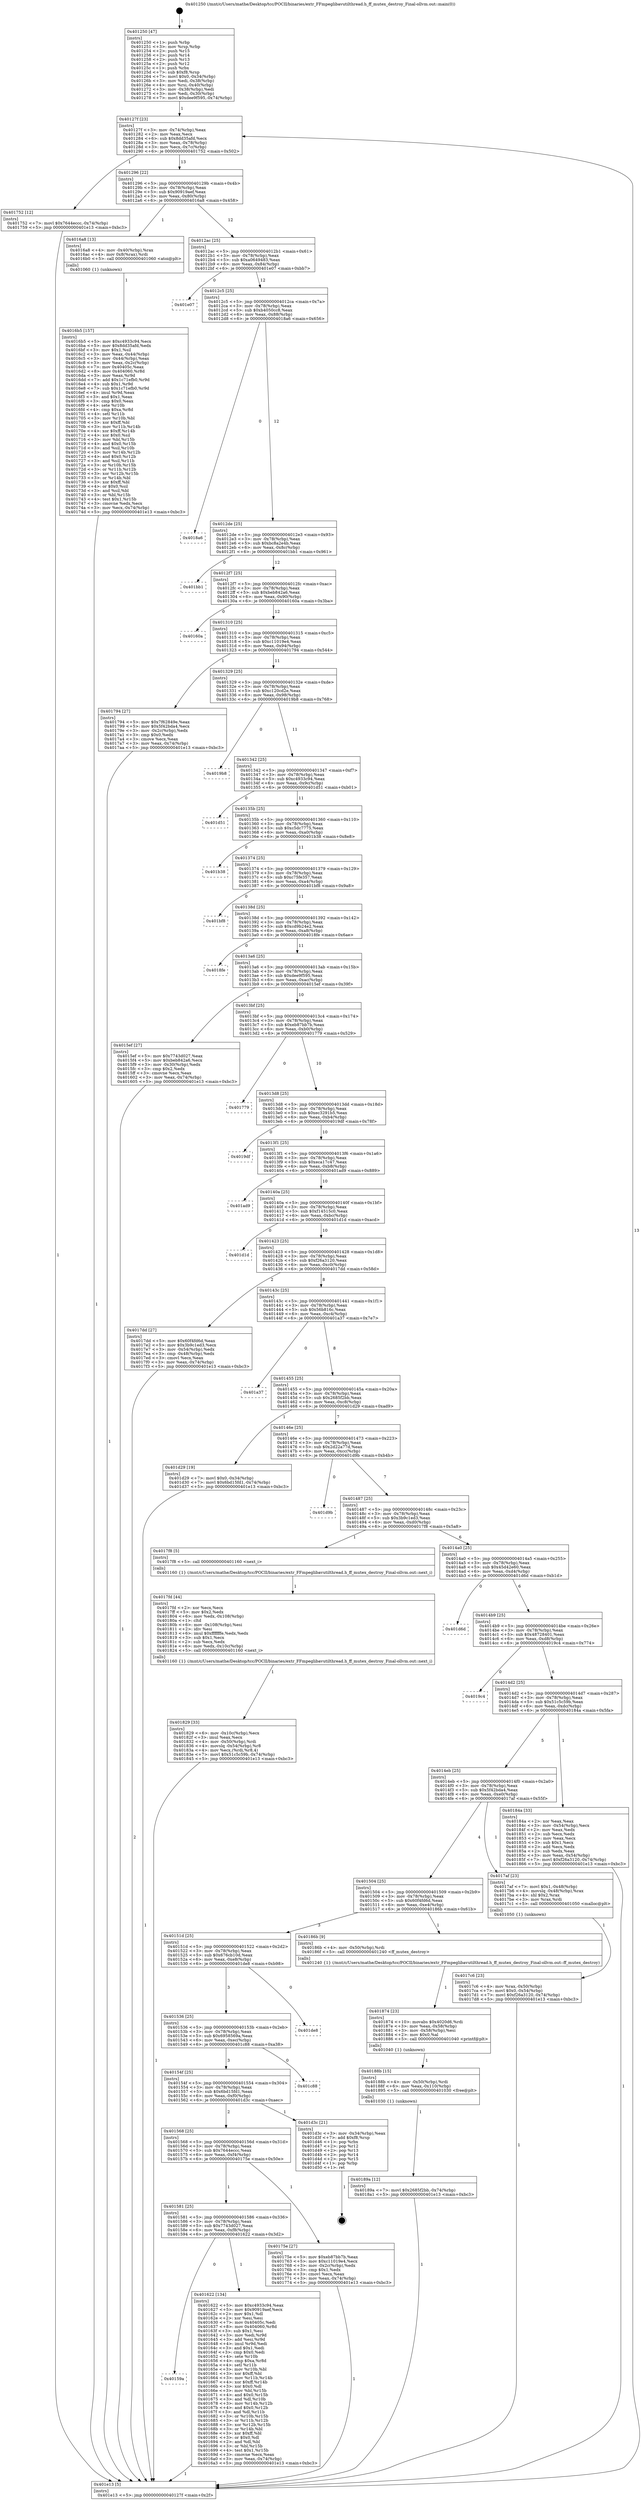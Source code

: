 digraph "0x401250" {
  label = "0x401250 (/mnt/c/Users/mathe/Desktop/tcc/POCII/binaries/extr_FFmpeglibavutilthread.h_ff_mutex_destroy_Final-ollvm.out::main(0))"
  labelloc = "t"
  node[shape=record]

  Entry [label="",width=0.3,height=0.3,shape=circle,fillcolor=black,style=filled]
  "0x40127f" [label="{
     0x40127f [23]\l
     | [instrs]\l
     &nbsp;&nbsp;0x40127f \<+3\>: mov -0x74(%rbp),%eax\l
     &nbsp;&nbsp;0x401282 \<+2\>: mov %eax,%ecx\l
     &nbsp;&nbsp;0x401284 \<+6\>: sub $0x8dd35afd,%ecx\l
     &nbsp;&nbsp;0x40128a \<+3\>: mov %eax,-0x78(%rbp)\l
     &nbsp;&nbsp;0x40128d \<+3\>: mov %ecx,-0x7c(%rbp)\l
     &nbsp;&nbsp;0x401290 \<+6\>: je 0000000000401752 \<main+0x502\>\l
  }"]
  "0x401752" [label="{
     0x401752 [12]\l
     | [instrs]\l
     &nbsp;&nbsp;0x401752 \<+7\>: movl $0x7644eccc,-0x74(%rbp)\l
     &nbsp;&nbsp;0x401759 \<+5\>: jmp 0000000000401e13 \<main+0xbc3\>\l
  }"]
  "0x401296" [label="{
     0x401296 [22]\l
     | [instrs]\l
     &nbsp;&nbsp;0x401296 \<+5\>: jmp 000000000040129b \<main+0x4b\>\l
     &nbsp;&nbsp;0x40129b \<+3\>: mov -0x78(%rbp),%eax\l
     &nbsp;&nbsp;0x40129e \<+5\>: sub $0x90919aef,%eax\l
     &nbsp;&nbsp;0x4012a3 \<+3\>: mov %eax,-0x80(%rbp)\l
     &nbsp;&nbsp;0x4012a6 \<+6\>: je 00000000004016a8 \<main+0x458\>\l
  }"]
  Exit [label="",width=0.3,height=0.3,shape=circle,fillcolor=black,style=filled,peripheries=2]
  "0x4016a8" [label="{
     0x4016a8 [13]\l
     | [instrs]\l
     &nbsp;&nbsp;0x4016a8 \<+4\>: mov -0x40(%rbp),%rax\l
     &nbsp;&nbsp;0x4016ac \<+4\>: mov 0x8(%rax),%rdi\l
     &nbsp;&nbsp;0x4016b0 \<+5\>: call 0000000000401060 \<atoi@plt\>\l
     | [calls]\l
     &nbsp;&nbsp;0x401060 \{1\} (unknown)\l
  }"]
  "0x4012ac" [label="{
     0x4012ac [25]\l
     | [instrs]\l
     &nbsp;&nbsp;0x4012ac \<+5\>: jmp 00000000004012b1 \<main+0x61\>\l
     &nbsp;&nbsp;0x4012b1 \<+3\>: mov -0x78(%rbp),%eax\l
     &nbsp;&nbsp;0x4012b4 \<+5\>: sub $0xa0649483,%eax\l
     &nbsp;&nbsp;0x4012b9 \<+6\>: mov %eax,-0x84(%rbp)\l
     &nbsp;&nbsp;0x4012bf \<+6\>: je 0000000000401e07 \<main+0xbb7\>\l
  }"]
  "0x40189a" [label="{
     0x40189a [12]\l
     | [instrs]\l
     &nbsp;&nbsp;0x40189a \<+7\>: movl $0x2685f2bb,-0x74(%rbp)\l
     &nbsp;&nbsp;0x4018a1 \<+5\>: jmp 0000000000401e13 \<main+0xbc3\>\l
  }"]
  "0x401e07" [label="{
     0x401e07\l
  }", style=dashed]
  "0x4012c5" [label="{
     0x4012c5 [25]\l
     | [instrs]\l
     &nbsp;&nbsp;0x4012c5 \<+5\>: jmp 00000000004012ca \<main+0x7a\>\l
     &nbsp;&nbsp;0x4012ca \<+3\>: mov -0x78(%rbp),%eax\l
     &nbsp;&nbsp;0x4012cd \<+5\>: sub $0xb4050cc8,%eax\l
     &nbsp;&nbsp;0x4012d2 \<+6\>: mov %eax,-0x88(%rbp)\l
     &nbsp;&nbsp;0x4012d8 \<+6\>: je 00000000004018a6 \<main+0x656\>\l
  }"]
  "0x40188b" [label="{
     0x40188b [15]\l
     | [instrs]\l
     &nbsp;&nbsp;0x40188b \<+4\>: mov -0x50(%rbp),%rdi\l
     &nbsp;&nbsp;0x40188f \<+6\>: mov %eax,-0x110(%rbp)\l
     &nbsp;&nbsp;0x401895 \<+5\>: call 0000000000401030 \<free@plt\>\l
     | [calls]\l
     &nbsp;&nbsp;0x401030 \{1\} (unknown)\l
  }"]
  "0x4018a6" [label="{
     0x4018a6\l
  }", style=dashed]
  "0x4012de" [label="{
     0x4012de [25]\l
     | [instrs]\l
     &nbsp;&nbsp;0x4012de \<+5\>: jmp 00000000004012e3 \<main+0x93\>\l
     &nbsp;&nbsp;0x4012e3 \<+3\>: mov -0x78(%rbp),%eax\l
     &nbsp;&nbsp;0x4012e6 \<+5\>: sub $0xbc8a2e4b,%eax\l
     &nbsp;&nbsp;0x4012eb \<+6\>: mov %eax,-0x8c(%rbp)\l
     &nbsp;&nbsp;0x4012f1 \<+6\>: je 0000000000401bb1 \<main+0x961\>\l
  }"]
  "0x401874" [label="{
     0x401874 [23]\l
     | [instrs]\l
     &nbsp;&nbsp;0x401874 \<+10\>: movabs $0x4020d6,%rdi\l
     &nbsp;&nbsp;0x40187e \<+3\>: mov %eax,-0x58(%rbp)\l
     &nbsp;&nbsp;0x401881 \<+3\>: mov -0x58(%rbp),%esi\l
     &nbsp;&nbsp;0x401884 \<+2\>: mov $0x0,%al\l
     &nbsp;&nbsp;0x401886 \<+5\>: call 0000000000401040 \<printf@plt\>\l
     | [calls]\l
     &nbsp;&nbsp;0x401040 \{1\} (unknown)\l
  }"]
  "0x401bb1" [label="{
     0x401bb1\l
  }", style=dashed]
  "0x4012f7" [label="{
     0x4012f7 [25]\l
     | [instrs]\l
     &nbsp;&nbsp;0x4012f7 \<+5\>: jmp 00000000004012fc \<main+0xac\>\l
     &nbsp;&nbsp;0x4012fc \<+3\>: mov -0x78(%rbp),%eax\l
     &nbsp;&nbsp;0x4012ff \<+5\>: sub $0xbeb842a6,%eax\l
     &nbsp;&nbsp;0x401304 \<+6\>: mov %eax,-0x90(%rbp)\l
     &nbsp;&nbsp;0x40130a \<+6\>: je 000000000040160a \<main+0x3ba\>\l
  }"]
  "0x401829" [label="{
     0x401829 [33]\l
     | [instrs]\l
     &nbsp;&nbsp;0x401829 \<+6\>: mov -0x10c(%rbp),%ecx\l
     &nbsp;&nbsp;0x40182f \<+3\>: imul %eax,%ecx\l
     &nbsp;&nbsp;0x401832 \<+4\>: mov -0x50(%rbp),%rdi\l
     &nbsp;&nbsp;0x401836 \<+4\>: movslq -0x54(%rbp),%r8\l
     &nbsp;&nbsp;0x40183a \<+4\>: mov %ecx,(%rdi,%r8,4)\l
     &nbsp;&nbsp;0x40183e \<+7\>: movl $0x51c5c59b,-0x74(%rbp)\l
     &nbsp;&nbsp;0x401845 \<+5\>: jmp 0000000000401e13 \<main+0xbc3\>\l
  }"]
  "0x40160a" [label="{
     0x40160a\l
  }", style=dashed]
  "0x401310" [label="{
     0x401310 [25]\l
     | [instrs]\l
     &nbsp;&nbsp;0x401310 \<+5\>: jmp 0000000000401315 \<main+0xc5\>\l
     &nbsp;&nbsp;0x401315 \<+3\>: mov -0x78(%rbp),%eax\l
     &nbsp;&nbsp;0x401318 \<+5\>: sub $0xc11019e4,%eax\l
     &nbsp;&nbsp;0x40131d \<+6\>: mov %eax,-0x94(%rbp)\l
     &nbsp;&nbsp;0x401323 \<+6\>: je 0000000000401794 \<main+0x544\>\l
  }"]
  "0x4017fd" [label="{
     0x4017fd [44]\l
     | [instrs]\l
     &nbsp;&nbsp;0x4017fd \<+2\>: xor %ecx,%ecx\l
     &nbsp;&nbsp;0x4017ff \<+5\>: mov $0x2,%edx\l
     &nbsp;&nbsp;0x401804 \<+6\>: mov %edx,-0x108(%rbp)\l
     &nbsp;&nbsp;0x40180a \<+1\>: cltd\l
     &nbsp;&nbsp;0x40180b \<+6\>: mov -0x108(%rbp),%esi\l
     &nbsp;&nbsp;0x401811 \<+2\>: idiv %esi\l
     &nbsp;&nbsp;0x401813 \<+6\>: imul $0xfffffffe,%edx,%edx\l
     &nbsp;&nbsp;0x401819 \<+3\>: sub $0x1,%ecx\l
     &nbsp;&nbsp;0x40181c \<+2\>: sub %ecx,%edx\l
     &nbsp;&nbsp;0x40181e \<+6\>: mov %edx,-0x10c(%rbp)\l
     &nbsp;&nbsp;0x401824 \<+5\>: call 0000000000401160 \<next_i\>\l
     | [calls]\l
     &nbsp;&nbsp;0x401160 \{1\} (/mnt/c/Users/mathe/Desktop/tcc/POCII/binaries/extr_FFmpeglibavutilthread.h_ff_mutex_destroy_Final-ollvm.out::next_i)\l
  }"]
  "0x401794" [label="{
     0x401794 [27]\l
     | [instrs]\l
     &nbsp;&nbsp;0x401794 \<+5\>: mov $0x7f62849e,%eax\l
     &nbsp;&nbsp;0x401799 \<+5\>: mov $0x5f42bda4,%ecx\l
     &nbsp;&nbsp;0x40179e \<+3\>: mov -0x2c(%rbp),%edx\l
     &nbsp;&nbsp;0x4017a1 \<+3\>: cmp $0x0,%edx\l
     &nbsp;&nbsp;0x4017a4 \<+3\>: cmove %ecx,%eax\l
     &nbsp;&nbsp;0x4017a7 \<+3\>: mov %eax,-0x74(%rbp)\l
     &nbsp;&nbsp;0x4017aa \<+5\>: jmp 0000000000401e13 \<main+0xbc3\>\l
  }"]
  "0x401329" [label="{
     0x401329 [25]\l
     | [instrs]\l
     &nbsp;&nbsp;0x401329 \<+5\>: jmp 000000000040132e \<main+0xde\>\l
     &nbsp;&nbsp;0x40132e \<+3\>: mov -0x78(%rbp),%eax\l
     &nbsp;&nbsp;0x401331 \<+5\>: sub $0xc120cd2e,%eax\l
     &nbsp;&nbsp;0x401336 \<+6\>: mov %eax,-0x98(%rbp)\l
     &nbsp;&nbsp;0x40133c \<+6\>: je 00000000004019b8 \<main+0x768\>\l
  }"]
  "0x4017c6" [label="{
     0x4017c6 [23]\l
     | [instrs]\l
     &nbsp;&nbsp;0x4017c6 \<+4\>: mov %rax,-0x50(%rbp)\l
     &nbsp;&nbsp;0x4017ca \<+7\>: movl $0x0,-0x54(%rbp)\l
     &nbsp;&nbsp;0x4017d1 \<+7\>: movl $0xf26a3120,-0x74(%rbp)\l
     &nbsp;&nbsp;0x4017d8 \<+5\>: jmp 0000000000401e13 \<main+0xbc3\>\l
  }"]
  "0x4019b8" [label="{
     0x4019b8\l
  }", style=dashed]
  "0x401342" [label="{
     0x401342 [25]\l
     | [instrs]\l
     &nbsp;&nbsp;0x401342 \<+5\>: jmp 0000000000401347 \<main+0xf7\>\l
     &nbsp;&nbsp;0x401347 \<+3\>: mov -0x78(%rbp),%eax\l
     &nbsp;&nbsp;0x40134a \<+5\>: sub $0xc4933c94,%eax\l
     &nbsp;&nbsp;0x40134f \<+6\>: mov %eax,-0x9c(%rbp)\l
     &nbsp;&nbsp;0x401355 \<+6\>: je 0000000000401d51 \<main+0xb01\>\l
  }"]
  "0x4016b5" [label="{
     0x4016b5 [157]\l
     | [instrs]\l
     &nbsp;&nbsp;0x4016b5 \<+5\>: mov $0xc4933c94,%ecx\l
     &nbsp;&nbsp;0x4016ba \<+5\>: mov $0x8dd35afd,%edx\l
     &nbsp;&nbsp;0x4016bf \<+3\>: mov $0x1,%sil\l
     &nbsp;&nbsp;0x4016c2 \<+3\>: mov %eax,-0x44(%rbp)\l
     &nbsp;&nbsp;0x4016c5 \<+3\>: mov -0x44(%rbp),%eax\l
     &nbsp;&nbsp;0x4016c8 \<+3\>: mov %eax,-0x2c(%rbp)\l
     &nbsp;&nbsp;0x4016cb \<+7\>: mov 0x40405c,%eax\l
     &nbsp;&nbsp;0x4016d2 \<+8\>: mov 0x404060,%r8d\l
     &nbsp;&nbsp;0x4016da \<+3\>: mov %eax,%r9d\l
     &nbsp;&nbsp;0x4016dd \<+7\>: add $0x1c71efb0,%r9d\l
     &nbsp;&nbsp;0x4016e4 \<+4\>: sub $0x1,%r9d\l
     &nbsp;&nbsp;0x4016e8 \<+7\>: sub $0x1c71efb0,%r9d\l
     &nbsp;&nbsp;0x4016ef \<+4\>: imul %r9d,%eax\l
     &nbsp;&nbsp;0x4016f3 \<+3\>: and $0x1,%eax\l
     &nbsp;&nbsp;0x4016f6 \<+3\>: cmp $0x0,%eax\l
     &nbsp;&nbsp;0x4016f9 \<+4\>: sete %r10b\l
     &nbsp;&nbsp;0x4016fd \<+4\>: cmp $0xa,%r8d\l
     &nbsp;&nbsp;0x401701 \<+4\>: setl %r11b\l
     &nbsp;&nbsp;0x401705 \<+3\>: mov %r10b,%bl\l
     &nbsp;&nbsp;0x401708 \<+3\>: xor $0xff,%bl\l
     &nbsp;&nbsp;0x40170b \<+3\>: mov %r11b,%r14b\l
     &nbsp;&nbsp;0x40170e \<+4\>: xor $0xff,%r14b\l
     &nbsp;&nbsp;0x401712 \<+4\>: xor $0x0,%sil\l
     &nbsp;&nbsp;0x401716 \<+3\>: mov %bl,%r15b\l
     &nbsp;&nbsp;0x401719 \<+4\>: and $0x0,%r15b\l
     &nbsp;&nbsp;0x40171d \<+3\>: and %sil,%r10b\l
     &nbsp;&nbsp;0x401720 \<+3\>: mov %r14b,%r12b\l
     &nbsp;&nbsp;0x401723 \<+4\>: and $0x0,%r12b\l
     &nbsp;&nbsp;0x401727 \<+3\>: and %sil,%r11b\l
     &nbsp;&nbsp;0x40172a \<+3\>: or %r10b,%r15b\l
     &nbsp;&nbsp;0x40172d \<+3\>: or %r11b,%r12b\l
     &nbsp;&nbsp;0x401730 \<+3\>: xor %r12b,%r15b\l
     &nbsp;&nbsp;0x401733 \<+3\>: or %r14b,%bl\l
     &nbsp;&nbsp;0x401736 \<+3\>: xor $0xff,%bl\l
     &nbsp;&nbsp;0x401739 \<+4\>: or $0x0,%sil\l
     &nbsp;&nbsp;0x40173d \<+3\>: and %sil,%bl\l
     &nbsp;&nbsp;0x401740 \<+3\>: or %bl,%r15b\l
     &nbsp;&nbsp;0x401743 \<+4\>: test $0x1,%r15b\l
     &nbsp;&nbsp;0x401747 \<+3\>: cmovne %edx,%ecx\l
     &nbsp;&nbsp;0x40174a \<+3\>: mov %ecx,-0x74(%rbp)\l
     &nbsp;&nbsp;0x40174d \<+5\>: jmp 0000000000401e13 \<main+0xbc3\>\l
  }"]
  "0x401d51" [label="{
     0x401d51\l
  }", style=dashed]
  "0x40135b" [label="{
     0x40135b [25]\l
     | [instrs]\l
     &nbsp;&nbsp;0x40135b \<+5\>: jmp 0000000000401360 \<main+0x110\>\l
     &nbsp;&nbsp;0x401360 \<+3\>: mov -0x78(%rbp),%eax\l
     &nbsp;&nbsp;0x401363 \<+5\>: sub $0xc5dc7775,%eax\l
     &nbsp;&nbsp;0x401368 \<+6\>: mov %eax,-0xa0(%rbp)\l
     &nbsp;&nbsp;0x40136e \<+6\>: je 0000000000401b38 \<main+0x8e8\>\l
  }"]
  "0x40159a" [label="{
     0x40159a\l
  }", style=dashed]
  "0x401b38" [label="{
     0x401b38\l
  }", style=dashed]
  "0x401374" [label="{
     0x401374 [25]\l
     | [instrs]\l
     &nbsp;&nbsp;0x401374 \<+5\>: jmp 0000000000401379 \<main+0x129\>\l
     &nbsp;&nbsp;0x401379 \<+3\>: mov -0x78(%rbp),%eax\l
     &nbsp;&nbsp;0x40137c \<+5\>: sub $0xc75fe357,%eax\l
     &nbsp;&nbsp;0x401381 \<+6\>: mov %eax,-0xa4(%rbp)\l
     &nbsp;&nbsp;0x401387 \<+6\>: je 0000000000401bf8 \<main+0x9a8\>\l
  }"]
  "0x401622" [label="{
     0x401622 [134]\l
     | [instrs]\l
     &nbsp;&nbsp;0x401622 \<+5\>: mov $0xc4933c94,%eax\l
     &nbsp;&nbsp;0x401627 \<+5\>: mov $0x90919aef,%ecx\l
     &nbsp;&nbsp;0x40162c \<+2\>: mov $0x1,%dl\l
     &nbsp;&nbsp;0x40162e \<+2\>: xor %esi,%esi\l
     &nbsp;&nbsp;0x401630 \<+7\>: mov 0x40405c,%edi\l
     &nbsp;&nbsp;0x401637 \<+8\>: mov 0x404060,%r8d\l
     &nbsp;&nbsp;0x40163f \<+3\>: sub $0x1,%esi\l
     &nbsp;&nbsp;0x401642 \<+3\>: mov %edi,%r9d\l
     &nbsp;&nbsp;0x401645 \<+3\>: add %esi,%r9d\l
     &nbsp;&nbsp;0x401648 \<+4\>: imul %r9d,%edi\l
     &nbsp;&nbsp;0x40164c \<+3\>: and $0x1,%edi\l
     &nbsp;&nbsp;0x40164f \<+3\>: cmp $0x0,%edi\l
     &nbsp;&nbsp;0x401652 \<+4\>: sete %r10b\l
     &nbsp;&nbsp;0x401656 \<+4\>: cmp $0xa,%r8d\l
     &nbsp;&nbsp;0x40165a \<+4\>: setl %r11b\l
     &nbsp;&nbsp;0x40165e \<+3\>: mov %r10b,%bl\l
     &nbsp;&nbsp;0x401661 \<+3\>: xor $0xff,%bl\l
     &nbsp;&nbsp;0x401664 \<+3\>: mov %r11b,%r14b\l
     &nbsp;&nbsp;0x401667 \<+4\>: xor $0xff,%r14b\l
     &nbsp;&nbsp;0x40166b \<+3\>: xor $0x0,%dl\l
     &nbsp;&nbsp;0x40166e \<+3\>: mov %bl,%r15b\l
     &nbsp;&nbsp;0x401671 \<+4\>: and $0x0,%r15b\l
     &nbsp;&nbsp;0x401675 \<+3\>: and %dl,%r10b\l
     &nbsp;&nbsp;0x401678 \<+3\>: mov %r14b,%r12b\l
     &nbsp;&nbsp;0x40167b \<+4\>: and $0x0,%r12b\l
     &nbsp;&nbsp;0x40167f \<+3\>: and %dl,%r11b\l
     &nbsp;&nbsp;0x401682 \<+3\>: or %r10b,%r15b\l
     &nbsp;&nbsp;0x401685 \<+3\>: or %r11b,%r12b\l
     &nbsp;&nbsp;0x401688 \<+3\>: xor %r12b,%r15b\l
     &nbsp;&nbsp;0x40168b \<+3\>: or %r14b,%bl\l
     &nbsp;&nbsp;0x40168e \<+3\>: xor $0xff,%bl\l
     &nbsp;&nbsp;0x401691 \<+3\>: or $0x0,%dl\l
     &nbsp;&nbsp;0x401694 \<+2\>: and %dl,%bl\l
     &nbsp;&nbsp;0x401696 \<+3\>: or %bl,%r15b\l
     &nbsp;&nbsp;0x401699 \<+4\>: test $0x1,%r15b\l
     &nbsp;&nbsp;0x40169d \<+3\>: cmovne %ecx,%eax\l
     &nbsp;&nbsp;0x4016a0 \<+3\>: mov %eax,-0x74(%rbp)\l
     &nbsp;&nbsp;0x4016a3 \<+5\>: jmp 0000000000401e13 \<main+0xbc3\>\l
  }"]
  "0x401bf8" [label="{
     0x401bf8\l
  }", style=dashed]
  "0x40138d" [label="{
     0x40138d [25]\l
     | [instrs]\l
     &nbsp;&nbsp;0x40138d \<+5\>: jmp 0000000000401392 \<main+0x142\>\l
     &nbsp;&nbsp;0x401392 \<+3\>: mov -0x78(%rbp),%eax\l
     &nbsp;&nbsp;0x401395 \<+5\>: sub $0xcd9b24e2,%eax\l
     &nbsp;&nbsp;0x40139a \<+6\>: mov %eax,-0xa8(%rbp)\l
     &nbsp;&nbsp;0x4013a0 \<+6\>: je 00000000004018fe \<main+0x6ae\>\l
  }"]
  "0x401581" [label="{
     0x401581 [25]\l
     | [instrs]\l
     &nbsp;&nbsp;0x401581 \<+5\>: jmp 0000000000401586 \<main+0x336\>\l
     &nbsp;&nbsp;0x401586 \<+3\>: mov -0x78(%rbp),%eax\l
     &nbsp;&nbsp;0x401589 \<+5\>: sub $0x7743d027,%eax\l
     &nbsp;&nbsp;0x40158e \<+6\>: mov %eax,-0xf8(%rbp)\l
     &nbsp;&nbsp;0x401594 \<+6\>: je 0000000000401622 \<main+0x3d2\>\l
  }"]
  "0x4018fe" [label="{
     0x4018fe\l
  }", style=dashed]
  "0x4013a6" [label="{
     0x4013a6 [25]\l
     | [instrs]\l
     &nbsp;&nbsp;0x4013a6 \<+5\>: jmp 00000000004013ab \<main+0x15b\>\l
     &nbsp;&nbsp;0x4013ab \<+3\>: mov -0x78(%rbp),%eax\l
     &nbsp;&nbsp;0x4013ae \<+5\>: sub $0xdee9f595,%eax\l
     &nbsp;&nbsp;0x4013b3 \<+6\>: mov %eax,-0xac(%rbp)\l
     &nbsp;&nbsp;0x4013b9 \<+6\>: je 00000000004015ef \<main+0x39f\>\l
  }"]
  "0x40175e" [label="{
     0x40175e [27]\l
     | [instrs]\l
     &nbsp;&nbsp;0x40175e \<+5\>: mov $0xeb87bb7b,%eax\l
     &nbsp;&nbsp;0x401763 \<+5\>: mov $0xc11019e4,%ecx\l
     &nbsp;&nbsp;0x401768 \<+3\>: mov -0x2c(%rbp),%edx\l
     &nbsp;&nbsp;0x40176b \<+3\>: cmp $0x1,%edx\l
     &nbsp;&nbsp;0x40176e \<+3\>: cmovl %ecx,%eax\l
     &nbsp;&nbsp;0x401771 \<+3\>: mov %eax,-0x74(%rbp)\l
     &nbsp;&nbsp;0x401774 \<+5\>: jmp 0000000000401e13 \<main+0xbc3\>\l
  }"]
  "0x4015ef" [label="{
     0x4015ef [27]\l
     | [instrs]\l
     &nbsp;&nbsp;0x4015ef \<+5\>: mov $0x7743d027,%eax\l
     &nbsp;&nbsp;0x4015f4 \<+5\>: mov $0xbeb842a6,%ecx\l
     &nbsp;&nbsp;0x4015f9 \<+3\>: mov -0x30(%rbp),%edx\l
     &nbsp;&nbsp;0x4015fc \<+3\>: cmp $0x2,%edx\l
     &nbsp;&nbsp;0x4015ff \<+3\>: cmovne %ecx,%eax\l
     &nbsp;&nbsp;0x401602 \<+3\>: mov %eax,-0x74(%rbp)\l
     &nbsp;&nbsp;0x401605 \<+5\>: jmp 0000000000401e13 \<main+0xbc3\>\l
  }"]
  "0x4013bf" [label="{
     0x4013bf [25]\l
     | [instrs]\l
     &nbsp;&nbsp;0x4013bf \<+5\>: jmp 00000000004013c4 \<main+0x174\>\l
     &nbsp;&nbsp;0x4013c4 \<+3\>: mov -0x78(%rbp),%eax\l
     &nbsp;&nbsp;0x4013c7 \<+5\>: sub $0xeb87bb7b,%eax\l
     &nbsp;&nbsp;0x4013cc \<+6\>: mov %eax,-0xb0(%rbp)\l
     &nbsp;&nbsp;0x4013d2 \<+6\>: je 0000000000401779 \<main+0x529\>\l
  }"]
  "0x401e13" [label="{
     0x401e13 [5]\l
     | [instrs]\l
     &nbsp;&nbsp;0x401e13 \<+5\>: jmp 000000000040127f \<main+0x2f\>\l
  }"]
  "0x401250" [label="{
     0x401250 [47]\l
     | [instrs]\l
     &nbsp;&nbsp;0x401250 \<+1\>: push %rbp\l
     &nbsp;&nbsp;0x401251 \<+3\>: mov %rsp,%rbp\l
     &nbsp;&nbsp;0x401254 \<+2\>: push %r15\l
     &nbsp;&nbsp;0x401256 \<+2\>: push %r14\l
     &nbsp;&nbsp;0x401258 \<+2\>: push %r13\l
     &nbsp;&nbsp;0x40125a \<+2\>: push %r12\l
     &nbsp;&nbsp;0x40125c \<+1\>: push %rbx\l
     &nbsp;&nbsp;0x40125d \<+7\>: sub $0xf8,%rsp\l
     &nbsp;&nbsp;0x401264 \<+7\>: movl $0x0,-0x34(%rbp)\l
     &nbsp;&nbsp;0x40126b \<+3\>: mov %edi,-0x38(%rbp)\l
     &nbsp;&nbsp;0x40126e \<+4\>: mov %rsi,-0x40(%rbp)\l
     &nbsp;&nbsp;0x401272 \<+3\>: mov -0x38(%rbp),%edi\l
     &nbsp;&nbsp;0x401275 \<+3\>: mov %edi,-0x30(%rbp)\l
     &nbsp;&nbsp;0x401278 \<+7\>: movl $0xdee9f595,-0x74(%rbp)\l
  }"]
  "0x401568" [label="{
     0x401568 [25]\l
     | [instrs]\l
     &nbsp;&nbsp;0x401568 \<+5\>: jmp 000000000040156d \<main+0x31d\>\l
     &nbsp;&nbsp;0x40156d \<+3\>: mov -0x78(%rbp),%eax\l
     &nbsp;&nbsp;0x401570 \<+5\>: sub $0x7644eccc,%eax\l
     &nbsp;&nbsp;0x401575 \<+6\>: mov %eax,-0xf4(%rbp)\l
     &nbsp;&nbsp;0x40157b \<+6\>: je 000000000040175e \<main+0x50e\>\l
  }"]
  "0x401779" [label="{
     0x401779\l
  }", style=dashed]
  "0x4013d8" [label="{
     0x4013d8 [25]\l
     | [instrs]\l
     &nbsp;&nbsp;0x4013d8 \<+5\>: jmp 00000000004013dd \<main+0x18d\>\l
     &nbsp;&nbsp;0x4013dd \<+3\>: mov -0x78(%rbp),%eax\l
     &nbsp;&nbsp;0x4013e0 \<+5\>: sub $0xec3291b5,%eax\l
     &nbsp;&nbsp;0x4013e5 \<+6\>: mov %eax,-0xb4(%rbp)\l
     &nbsp;&nbsp;0x4013eb \<+6\>: je 00000000004019df \<main+0x78f\>\l
  }"]
  "0x401d3c" [label="{
     0x401d3c [21]\l
     | [instrs]\l
     &nbsp;&nbsp;0x401d3c \<+3\>: mov -0x34(%rbp),%eax\l
     &nbsp;&nbsp;0x401d3f \<+7\>: add $0xf8,%rsp\l
     &nbsp;&nbsp;0x401d46 \<+1\>: pop %rbx\l
     &nbsp;&nbsp;0x401d47 \<+2\>: pop %r12\l
     &nbsp;&nbsp;0x401d49 \<+2\>: pop %r13\l
     &nbsp;&nbsp;0x401d4b \<+2\>: pop %r14\l
     &nbsp;&nbsp;0x401d4d \<+2\>: pop %r15\l
     &nbsp;&nbsp;0x401d4f \<+1\>: pop %rbp\l
     &nbsp;&nbsp;0x401d50 \<+1\>: ret\l
  }"]
  "0x4019df" [label="{
     0x4019df\l
  }", style=dashed]
  "0x4013f1" [label="{
     0x4013f1 [25]\l
     | [instrs]\l
     &nbsp;&nbsp;0x4013f1 \<+5\>: jmp 00000000004013f6 \<main+0x1a6\>\l
     &nbsp;&nbsp;0x4013f6 \<+3\>: mov -0x78(%rbp),%eax\l
     &nbsp;&nbsp;0x4013f9 \<+5\>: sub $0xeca17c47,%eax\l
     &nbsp;&nbsp;0x4013fe \<+6\>: mov %eax,-0xb8(%rbp)\l
     &nbsp;&nbsp;0x401404 \<+6\>: je 0000000000401ad9 \<main+0x889\>\l
  }"]
  "0x40154f" [label="{
     0x40154f [25]\l
     | [instrs]\l
     &nbsp;&nbsp;0x40154f \<+5\>: jmp 0000000000401554 \<main+0x304\>\l
     &nbsp;&nbsp;0x401554 \<+3\>: mov -0x78(%rbp),%eax\l
     &nbsp;&nbsp;0x401557 \<+5\>: sub $0x6bd15fd1,%eax\l
     &nbsp;&nbsp;0x40155c \<+6\>: mov %eax,-0xf0(%rbp)\l
     &nbsp;&nbsp;0x401562 \<+6\>: je 0000000000401d3c \<main+0xaec\>\l
  }"]
  "0x401ad9" [label="{
     0x401ad9\l
  }", style=dashed]
  "0x40140a" [label="{
     0x40140a [25]\l
     | [instrs]\l
     &nbsp;&nbsp;0x40140a \<+5\>: jmp 000000000040140f \<main+0x1bf\>\l
     &nbsp;&nbsp;0x40140f \<+3\>: mov -0x78(%rbp),%eax\l
     &nbsp;&nbsp;0x401412 \<+5\>: sub $0xf14515c0,%eax\l
     &nbsp;&nbsp;0x401417 \<+6\>: mov %eax,-0xbc(%rbp)\l
     &nbsp;&nbsp;0x40141d \<+6\>: je 0000000000401d1d \<main+0xacd\>\l
  }"]
  "0x401c88" [label="{
     0x401c88\l
  }", style=dashed]
  "0x401d1d" [label="{
     0x401d1d\l
  }", style=dashed]
  "0x401423" [label="{
     0x401423 [25]\l
     | [instrs]\l
     &nbsp;&nbsp;0x401423 \<+5\>: jmp 0000000000401428 \<main+0x1d8\>\l
     &nbsp;&nbsp;0x401428 \<+3\>: mov -0x78(%rbp),%eax\l
     &nbsp;&nbsp;0x40142b \<+5\>: sub $0xf26a3120,%eax\l
     &nbsp;&nbsp;0x401430 \<+6\>: mov %eax,-0xc0(%rbp)\l
     &nbsp;&nbsp;0x401436 \<+6\>: je 00000000004017dd \<main+0x58d\>\l
  }"]
  "0x401536" [label="{
     0x401536 [25]\l
     | [instrs]\l
     &nbsp;&nbsp;0x401536 \<+5\>: jmp 000000000040153b \<main+0x2eb\>\l
     &nbsp;&nbsp;0x40153b \<+3\>: mov -0x78(%rbp),%eax\l
     &nbsp;&nbsp;0x40153e \<+5\>: sub $0x6958569a,%eax\l
     &nbsp;&nbsp;0x401543 \<+6\>: mov %eax,-0xec(%rbp)\l
     &nbsp;&nbsp;0x401549 \<+6\>: je 0000000000401c88 \<main+0xa38\>\l
  }"]
  "0x4017dd" [label="{
     0x4017dd [27]\l
     | [instrs]\l
     &nbsp;&nbsp;0x4017dd \<+5\>: mov $0x60f4fd6d,%eax\l
     &nbsp;&nbsp;0x4017e2 \<+5\>: mov $0x3b9c1ed3,%ecx\l
     &nbsp;&nbsp;0x4017e7 \<+3\>: mov -0x54(%rbp),%edx\l
     &nbsp;&nbsp;0x4017ea \<+3\>: cmp -0x48(%rbp),%edx\l
     &nbsp;&nbsp;0x4017ed \<+3\>: cmovl %ecx,%eax\l
     &nbsp;&nbsp;0x4017f0 \<+3\>: mov %eax,-0x74(%rbp)\l
     &nbsp;&nbsp;0x4017f3 \<+5\>: jmp 0000000000401e13 \<main+0xbc3\>\l
  }"]
  "0x40143c" [label="{
     0x40143c [25]\l
     | [instrs]\l
     &nbsp;&nbsp;0x40143c \<+5\>: jmp 0000000000401441 \<main+0x1f1\>\l
     &nbsp;&nbsp;0x401441 \<+3\>: mov -0x78(%rbp),%eax\l
     &nbsp;&nbsp;0x401444 \<+5\>: sub $0x56b816c,%eax\l
     &nbsp;&nbsp;0x401449 \<+6\>: mov %eax,-0xc4(%rbp)\l
     &nbsp;&nbsp;0x40144f \<+6\>: je 0000000000401a37 \<main+0x7e7\>\l
  }"]
  "0x401de8" [label="{
     0x401de8\l
  }", style=dashed]
  "0x401a37" [label="{
     0x401a37\l
  }", style=dashed]
  "0x401455" [label="{
     0x401455 [25]\l
     | [instrs]\l
     &nbsp;&nbsp;0x401455 \<+5\>: jmp 000000000040145a \<main+0x20a\>\l
     &nbsp;&nbsp;0x40145a \<+3\>: mov -0x78(%rbp),%eax\l
     &nbsp;&nbsp;0x40145d \<+5\>: sub $0x2685f2bb,%eax\l
     &nbsp;&nbsp;0x401462 \<+6\>: mov %eax,-0xc8(%rbp)\l
     &nbsp;&nbsp;0x401468 \<+6\>: je 0000000000401d29 \<main+0xad9\>\l
  }"]
  "0x40151d" [label="{
     0x40151d [25]\l
     | [instrs]\l
     &nbsp;&nbsp;0x40151d \<+5\>: jmp 0000000000401522 \<main+0x2d2\>\l
     &nbsp;&nbsp;0x401522 \<+3\>: mov -0x78(%rbp),%eax\l
     &nbsp;&nbsp;0x401525 \<+5\>: sub $0x676cb10d,%eax\l
     &nbsp;&nbsp;0x40152a \<+6\>: mov %eax,-0xe8(%rbp)\l
     &nbsp;&nbsp;0x401530 \<+6\>: je 0000000000401de8 \<main+0xb98\>\l
  }"]
  "0x401d29" [label="{
     0x401d29 [19]\l
     | [instrs]\l
     &nbsp;&nbsp;0x401d29 \<+7\>: movl $0x0,-0x34(%rbp)\l
     &nbsp;&nbsp;0x401d30 \<+7\>: movl $0x6bd15fd1,-0x74(%rbp)\l
     &nbsp;&nbsp;0x401d37 \<+5\>: jmp 0000000000401e13 \<main+0xbc3\>\l
  }"]
  "0x40146e" [label="{
     0x40146e [25]\l
     | [instrs]\l
     &nbsp;&nbsp;0x40146e \<+5\>: jmp 0000000000401473 \<main+0x223\>\l
     &nbsp;&nbsp;0x401473 \<+3\>: mov -0x78(%rbp),%eax\l
     &nbsp;&nbsp;0x401476 \<+5\>: sub $0x2d22a77d,%eax\l
     &nbsp;&nbsp;0x40147b \<+6\>: mov %eax,-0xcc(%rbp)\l
     &nbsp;&nbsp;0x401481 \<+6\>: je 0000000000401d9b \<main+0xb4b\>\l
  }"]
  "0x40186b" [label="{
     0x40186b [9]\l
     | [instrs]\l
     &nbsp;&nbsp;0x40186b \<+4\>: mov -0x50(%rbp),%rdi\l
     &nbsp;&nbsp;0x40186f \<+5\>: call 0000000000401240 \<ff_mutex_destroy\>\l
     | [calls]\l
     &nbsp;&nbsp;0x401240 \{1\} (/mnt/c/Users/mathe/Desktop/tcc/POCII/binaries/extr_FFmpeglibavutilthread.h_ff_mutex_destroy_Final-ollvm.out::ff_mutex_destroy)\l
  }"]
  "0x401d9b" [label="{
     0x401d9b\l
  }", style=dashed]
  "0x401487" [label="{
     0x401487 [25]\l
     | [instrs]\l
     &nbsp;&nbsp;0x401487 \<+5\>: jmp 000000000040148c \<main+0x23c\>\l
     &nbsp;&nbsp;0x40148c \<+3\>: mov -0x78(%rbp),%eax\l
     &nbsp;&nbsp;0x40148f \<+5\>: sub $0x3b9c1ed3,%eax\l
     &nbsp;&nbsp;0x401494 \<+6\>: mov %eax,-0xd0(%rbp)\l
     &nbsp;&nbsp;0x40149a \<+6\>: je 00000000004017f8 \<main+0x5a8\>\l
  }"]
  "0x401504" [label="{
     0x401504 [25]\l
     | [instrs]\l
     &nbsp;&nbsp;0x401504 \<+5\>: jmp 0000000000401509 \<main+0x2b9\>\l
     &nbsp;&nbsp;0x401509 \<+3\>: mov -0x78(%rbp),%eax\l
     &nbsp;&nbsp;0x40150c \<+5\>: sub $0x60f4fd6d,%eax\l
     &nbsp;&nbsp;0x401511 \<+6\>: mov %eax,-0xe4(%rbp)\l
     &nbsp;&nbsp;0x401517 \<+6\>: je 000000000040186b \<main+0x61b\>\l
  }"]
  "0x4017f8" [label="{
     0x4017f8 [5]\l
     | [instrs]\l
     &nbsp;&nbsp;0x4017f8 \<+5\>: call 0000000000401160 \<next_i\>\l
     | [calls]\l
     &nbsp;&nbsp;0x401160 \{1\} (/mnt/c/Users/mathe/Desktop/tcc/POCII/binaries/extr_FFmpeglibavutilthread.h_ff_mutex_destroy_Final-ollvm.out::next_i)\l
  }"]
  "0x4014a0" [label="{
     0x4014a0 [25]\l
     | [instrs]\l
     &nbsp;&nbsp;0x4014a0 \<+5\>: jmp 00000000004014a5 \<main+0x255\>\l
     &nbsp;&nbsp;0x4014a5 \<+3\>: mov -0x78(%rbp),%eax\l
     &nbsp;&nbsp;0x4014a8 \<+5\>: sub $0x45d42e60,%eax\l
     &nbsp;&nbsp;0x4014ad \<+6\>: mov %eax,-0xd4(%rbp)\l
     &nbsp;&nbsp;0x4014b3 \<+6\>: je 0000000000401d6d \<main+0xb1d\>\l
  }"]
  "0x4017af" [label="{
     0x4017af [23]\l
     | [instrs]\l
     &nbsp;&nbsp;0x4017af \<+7\>: movl $0x1,-0x48(%rbp)\l
     &nbsp;&nbsp;0x4017b6 \<+4\>: movslq -0x48(%rbp),%rax\l
     &nbsp;&nbsp;0x4017ba \<+4\>: shl $0x2,%rax\l
     &nbsp;&nbsp;0x4017be \<+3\>: mov %rax,%rdi\l
     &nbsp;&nbsp;0x4017c1 \<+5\>: call 0000000000401050 \<malloc@plt\>\l
     | [calls]\l
     &nbsp;&nbsp;0x401050 \{1\} (unknown)\l
  }"]
  "0x401d6d" [label="{
     0x401d6d\l
  }", style=dashed]
  "0x4014b9" [label="{
     0x4014b9 [25]\l
     | [instrs]\l
     &nbsp;&nbsp;0x4014b9 \<+5\>: jmp 00000000004014be \<main+0x26e\>\l
     &nbsp;&nbsp;0x4014be \<+3\>: mov -0x78(%rbp),%eax\l
     &nbsp;&nbsp;0x4014c1 \<+5\>: sub $0x48728401,%eax\l
     &nbsp;&nbsp;0x4014c6 \<+6\>: mov %eax,-0xd8(%rbp)\l
     &nbsp;&nbsp;0x4014cc \<+6\>: je 00000000004019c4 \<main+0x774\>\l
  }"]
  "0x4014eb" [label="{
     0x4014eb [25]\l
     | [instrs]\l
     &nbsp;&nbsp;0x4014eb \<+5\>: jmp 00000000004014f0 \<main+0x2a0\>\l
     &nbsp;&nbsp;0x4014f0 \<+3\>: mov -0x78(%rbp),%eax\l
     &nbsp;&nbsp;0x4014f3 \<+5\>: sub $0x5f42bda4,%eax\l
     &nbsp;&nbsp;0x4014f8 \<+6\>: mov %eax,-0xe0(%rbp)\l
     &nbsp;&nbsp;0x4014fe \<+6\>: je 00000000004017af \<main+0x55f\>\l
  }"]
  "0x4019c4" [label="{
     0x4019c4\l
  }", style=dashed]
  "0x4014d2" [label="{
     0x4014d2 [25]\l
     | [instrs]\l
     &nbsp;&nbsp;0x4014d2 \<+5\>: jmp 00000000004014d7 \<main+0x287\>\l
     &nbsp;&nbsp;0x4014d7 \<+3\>: mov -0x78(%rbp),%eax\l
     &nbsp;&nbsp;0x4014da \<+5\>: sub $0x51c5c59b,%eax\l
     &nbsp;&nbsp;0x4014df \<+6\>: mov %eax,-0xdc(%rbp)\l
     &nbsp;&nbsp;0x4014e5 \<+6\>: je 000000000040184a \<main+0x5fa\>\l
  }"]
  "0x40184a" [label="{
     0x40184a [33]\l
     | [instrs]\l
     &nbsp;&nbsp;0x40184a \<+2\>: xor %eax,%eax\l
     &nbsp;&nbsp;0x40184c \<+3\>: mov -0x54(%rbp),%ecx\l
     &nbsp;&nbsp;0x40184f \<+2\>: mov %eax,%edx\l
     &nbsp;&nbsp;0x401851 \<+2\>: sub %ecx,%edx\l
     &nbsp;&nbsp;0x401853 \<+2\>: mov %eax,%ecx\l
     &nbsp;&nbsp;0x401855 \<+3\>: sub $0x1,%ecx\l
     &nbsp;&nbsp;0x401858 \<+2\>: add %ecx,%edx\l
     &nbsp;&nbsp;0x40185a \<+2\>: sub %edx,%eax\l
     &nbsp;&nbsp;0x40185c \<+3\>: mov %eax,-0x54(%rbp)\l
     &nbsp;&nbsp;0x40185f \<+7\>: movl $0xf26a3120,-0x74(%rbp)\l
     &nbsp;&nbsp;0x401866 \<+5\>: jmp 0000000000401e13 \<main+0xbc3\>\l
  }"]
  Entry -> "0x401250" [label=" 1"]
  "0x40127f" -> "0x401752" [label=" 1"]
  "0x40127f" -> "0x401296" [label=" 13"]
  "0x401d3c" -> Exit [label=" 1"]
  "0x401296" -> "0x4016a8" [label=" 1"]
  "0x401296" -> "0x4012ac" [label=" 12"]
  "0x401d29" -> "0x401e13" [label=" 1"]
  "0x4012ac" -> "0x401e07" [label=" 0"]
  "0x4012ac" -> "0x4012c5" [label=" 12"]
  "0x40189a" -> "0x401e13" [label=" 1"]
  "0x4012c5" -> "0x4018a6" [label=" 0"]
  "0x4012c5" -> "0x4012de" [label=" 12"]
  "0x40188b" -> "0x40189a" [label=" 1"]
  "0x4012de" -> "0x401bb1" [label=" 0"]
  "0x4012de" -> "0x4012f7" [label=" 12"]
  "0x401874" -> "0x40188b" [label=" 1"]
  "0x4012f7" -> "0x40160a" [label=" 0"]
  "0x4012f7" -> "0x401310" [label=" 12"]
  "0x40186b" -> "0x401874" [label=" 1"]
  "0x401310" -> "0x401794" [label=" 1"]
  "0x401310" -> "0x401329" [label=" 11"]
  "0x40184a" -> "0x401e13" [label=" 1"]
  "0x401329" -> "0x4019b8" [label=" 0"]
  "0x401329" -> "0x401342" [label=" 11"]
  "0x401829" -> "0x401e13" [label=" 1"]
  "0x401342" -> "0x401d51" [label=" 0"]
  "0x401342" -> "0x40135b" [label=" 11"]
  "0x4017fd" -> "0x401829" [label=" 1"]
  "0x40135b" -> "0x401b38" [label=" 0"]
  "0x40135b" -> "0x401374" [label=" 11"]
  "0x4017f8" -> "0x4017fd" [label=" 1"]
  "0x401374" -> "0x401bf8" [label=" 0"]
  "0x401374" -> "0x40138d" [label=" 11"]
  "0x4017dd" -> "0x401e13" [label=" 2"]
  "0x40138d" -> "0x4018fe" [label=" 0"]
  "0x40138d" -> "0x4013a6" [label=" 11"]
  "0x4017af" -> "0x4017c6" [label=" 1"]
  "0x4013a6" -> "0x4015ef" [label=" 1"]
  "0x4013a6" -> "0x4013bf" [label=" 10"]
  "0x4015ef" -> "0x401e13" [label=" 1"]
  "0x401250" -> "0x40127f" [label=" 1"]
  "0x401e13" -> "0x40127f" [label=" 13"]
  "0x401794" -> "0x401e13" [label=" 1"]
  "0x4013bf" -> "0x401779" [label=" 0"]
  "0x4013bf" -> "0x4013d8" [label=" 10"]
  "0x401752" -> "0x401e13" [label=" 1"]
  "0x4013d8" -> "0x4019df" [label=" 0"]
  "0x4013d8" -> "0x4013f1" [label=" 10"]
  "0x4016b5" -> "0x401e13" [label=" 1"]
  "0x4013f1" -> "0x401ad9" [label=" 0"]
  "0x4013f1" -> "0x40140a" [label=" 10"]
  "0x401622" -> "0x401e13" [label=" 1"]
  "0x40140a" -> "0x401d1d" [label=" 0"]
  "0x40140a" -> "0x401423" [label=" 10"]
  "0x401581" -> "0x40159a" [label=" 0"]
  "0x401423" -> "0x4017dd" [label=" 2"]
  "0x401423" -> "0x40143c" [label=" 8"]
  "0x4017c6" -> "0x401e13" [label=" 1"]
  "0x40143c" -> "0x401a37" [label=" 0"]
  "0x40143c" -> "0x401455" [label=" 8"]
  "0x401568" -> "0x401581" [label=" 1"]
  "0x401455" -> "0x401d29" [label=" 1"]
  "0x401455" -> "0x40146e" [label=" 7"]
  "0x40175e" -> "0x401e13" [label=" 1"]
  "0x40146e" -> "0x401d9b" [label=" 0"]
  "0x40146e" -> "0x401487" [label=" 7"]
  "0x40154f" -> "0x401568" [label=" 2"]
  "0x401487" -> "0x4017f8" [label=" 1"]
  "0x401487" -> "0x4014a0" [label=" 6"]
  "0x4016a8" -> "0x4016b5" [label=" 1"]
  "0x4014a0" -> "0x401d6d" [label=" 0"]
  "0x4014a0" -> "0x4014b9" [label=" 6"]
  "0x401536" -> "0x40154f" [label=" 3"]
  "0x4014b9" -> "0x4019c4" [label=" 0"]
  "0x4014b9" -> "0x4014d2" [label=" 6"]
  "0x401581" -> "0x401622" [label=" 1"]
  "0x4014d2" -> "0x40184a" [label=" 1"]
  "0x4014d2" -> "0x4014eb" [label=" 5"]
  "0x401536" -> "0x401c88" [label=" 0"]
  "0x4014eb" -> "0x4017af" [label=" 1"]
  "0x4014eb" -> "0x401504" [label=" 4"]
  "0x40154f" -> "0x401d3c" [label=" 1"]
  "0x401504" -> "0x40186b" [label=" 1"]
  "0x401504" -> "0x40151d" [label=" 3"]
  "0x401568" -> "0x40175e" [label=" 1"]
  "0x40151d" -> "0x401de8" [label=" 0"]
  "0x40151d" -> "0x401536" [label=" 3"]
}

